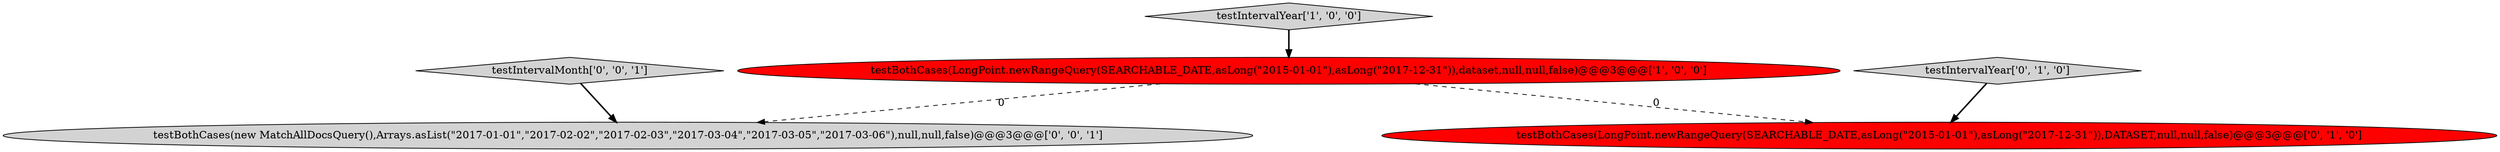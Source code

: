 digraph {
4 [style = filled, label = "testIntervalMonth['0', '0', '1']", fillcolor = lightgray, shape = diamond image = "AAA0AAABBB3BBB"];
2 [style = filled, label = "testBothCases(LongPoint.newRangeQuery(SEARCHABLE_DATE,asLong(\"2015-01-01\"),asLong(\"2017-12-31\")),DATASET,null,null,false)@@@3@@@['0', '1', '0']", fillcolor = red, shape = ellipse image = "AAA1AAABBB2BBB"];
3 [style = filled, label = "testIntervalYear['0', '1', '0']", fillcolor = lightgray, shape = diamond image = "AAA0AAABBB2BBB"];
0 [style = filled, label = "testBothCases(LongPoint.newRangeQuery(SEARCHABLE_DATE,asLong(\"2015-01-01\"),asLong(\"2017-12-31\")),dataset,null,null,false)@@@3@@@['1', '0', '0']", fillcolor = red, shape = ellipse image = "AAA1AAABBB1BBB"];
5 [style = filled, label = "testBothCases(new MatchAllDocsQuery(),Arrays.asList(\"2017-01-01\",\"2017-02-02\",\"2017-02-03\",\"2017-03-04\",\"2017-03-05\",\"2017-03-06\"),null,null,false)@@@3@@@['0', '0', '1']", fillcolor = lightgray, shape = ellipse image = "AAA0AAABBB3BBB"];
1 [style = filled, label = "testIntervalYear['1', '0', '0']", fillcolor = lightgray, shape = diamond image = "AAA0AAABBB1BBB"];
0->2 [style = dashed, label="0"];
1->0 [style = bold, label=""];
3->2 [style = bold, label=""];
0->5 [style = dashed, label="0"];
4->5 [style = bold, label=""];
}
